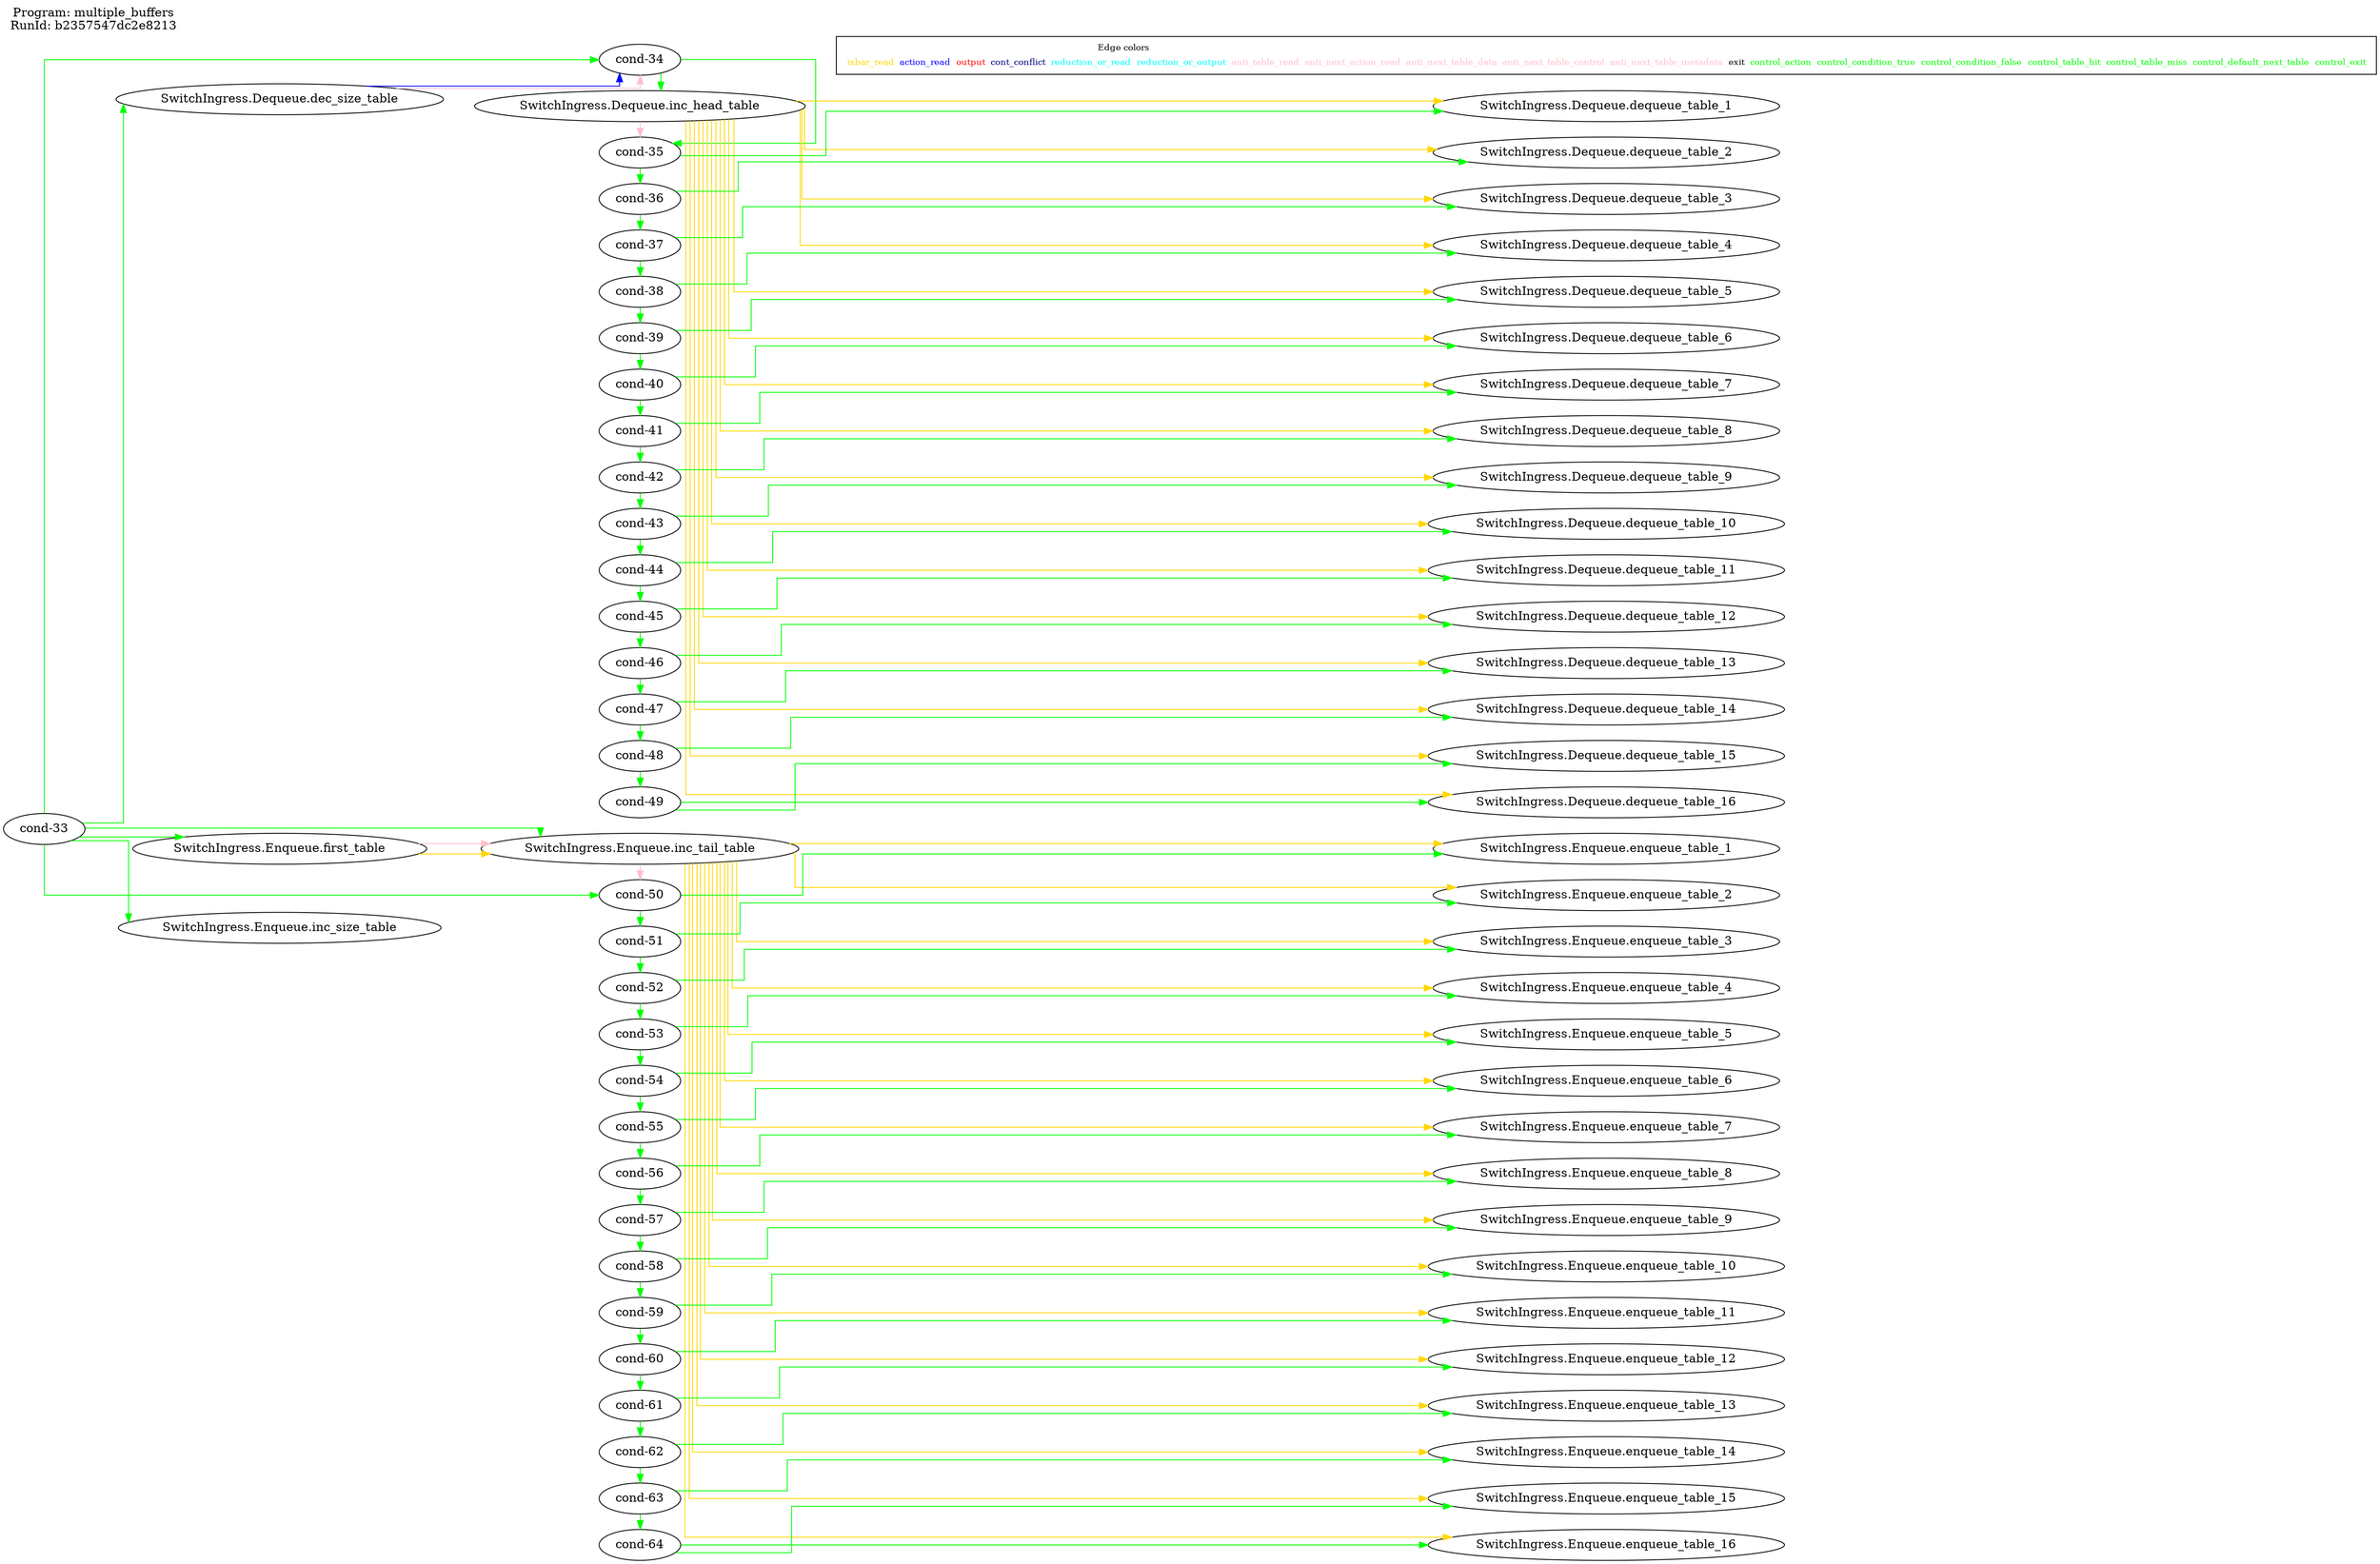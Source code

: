digraph table_deps {
  splines=ortho; rankdir=LR;
  label="Program: multiple_buffers
RunId: b2357547dc2e8213
";
  labelloc=t; labeljust=l;
  { "cond-33"; "SwitchIngress.Dequeue.dec_size_table"; "SwitchIngress.Enqueue.first_table"; "SwitchIngress.Enqueue.inc_size_table"; }
  { rank = same; "cond-34"; "SwitchIngress.Dequeue.inc_head_table"; "cond-35"; "cond-36"; "cond-37"; "cond-38"; "cond-39"; "cond-40"; "cond-41"; "cond-42"; "cond-43"; "cond-44"; "cond-45"; "cond-46"; "cond-47"; "cond-48"; "cond-49"; "SwitchIngress.Enqueue.inc_tail_table"; "cond-50"; "cond-51"; "cond-52"; "cond-53"; "cond-54"; "cond-55"; "cond-56"; "cond-57"; "cond-58"; "cond-59"; "cond-60"; "cond-61"; "cond-62"; "cond-63"; "cond-64"; }
  { rank = same; "SwitchIngress.Dequeue.dequeue_table_1"; "SwitchIngress.Dequeue.dequeue_table_2"; "SwitchIngress.Dequeue.dequeue_table_3"; "SwitchIngress.Dequeue.dequeue_table_4"; "SwitchIngress.Dequeue.dequeue_table_5"; "SwitchIngress.Dequeue.dequeue_table_6"; "SwitchIngress.Dequeue.dequeue_table_7"; "SwitchIngress.Dequeue.dequeue_table_8"; "SwitchIngress.Dequeue.dequeue_table_9"; "SwitchIngress.Dequeue.dequeue_table_10"; "SwitchIngress.Dequeue.dequeue_table_11"; "SwitchIngress.Dequeue.dequeue_table_12"; "SwitchIngress.Dequeue.dequeue_table_13"; "SwitchIngress.Dequeue.dequeue_table_14"; "SwitchIngress.Dequeue.dequeue_table_15"; "SwitchIngress.Dequeue.dequeue_table_16"; "SwitchIngress.Enqueue.enqueue_table_1"; "SwitchIngress.Enqueue.enqueue_table_2"; "SwitchIngress.Enqueue.enqueue_table_3"; "SwitchIngress.Enqueue.enqueue_table_4"; "SwitchIngress.Enqueue.enqueue_table_5"; "SwitchIngress.Enqueue.enqueue_table_6"; "SwitchIngress.Enqueue.enqueue_table_7"; "SwitchIngress.Enqueue.enqueue_table_8"; "SwitchIngress.Enqueue.enqueue_table_9"; "SwitchIngress.Enqueue.enqueue_table_10"; "SwitchIngress.Enqueue.enqueue_table_11"; "SwitchIngress.Enqueue.enqueue_table_12"; "SwitchIngress.Enqueue.enqueue_table_13"; "SwitchIngress.Enqueue.enqueue_table_14"; "SwitchIngress.Enqueue.enqueue_table_15"; "SwitchIngress.Enqueue.enqueue_table_16"; }
   "cond-33" -> "SwitchIngress.Dequeue.dec_size_table" [ label= "",color=green ];
   "cond-33" -> "cond-34" [ label= "",color=green ];
   "cond-34" -> "SwitchIngress.Dequeue.inc_head_table" [ label= "",color=green ];
   "cond-34" -> "cond-35" [ label= "",color=green ];
   "cond-35" -> "SwitchIngress.Dequeue.dequeue_table_1" [ label= "",color=green ];
   "cond-35" -> "cond-36" [ label= "",color=green ];
   "cond-36" -> "SwitchIngress.Dequeue.dequeue_table_2" [ label= "",color=green ];
   "cond-36" -> "cond-37" [ label= "",color=green ];
   "cond-37" -> "SwitchIngress.Dequeue.dequeue_table_3" [ label= "",color=green ];
   "cond-37" -> "cond-38" [ label= "",color=green ];
   "cond-38" -> "SwitchIngress.Dequeue.dequeue_table_4" [ label= "",color=green ];
   "cond-38" -> "cond-39" [ label= "",color=green ];
   "cond-39" -> "SwitchIngress.Dequeue.dequeue_table_5" [ label= "",color=green ];
   "cond-39" -> "cond-40" [ label= "",color=green ];
   "cond-40" -> "SwitchIngress.Dequeue.dequeue_table_6" [ label= "",color=green ];
   "cond-40" -> "cond-41" [ label= "",color=green ];
   "cond-41" -> "SwitchIngress.Dequeue.dequeue_table_7" [ label= "",color=green ];
   "cond-41" -> "cond-42" [ label= "",color=green ];
   "cond-42" -> "SwitchIngress.Dequeue.dequeue_table_8" [ label= "",color=green ];
   "cond-42" -> "cond-43" [ label= "",color=green ];
   "cond-43" -> "SwitchIngress.Dequeue.dequeue_table_9" [ label= "",color=green ];
   "cond-43" -> "cond-44" [ label= "",color=green ];
   "cond-44" -> "SwitchIngress.Dequeue.dequeue_table_10" [ label= "",color=green ];
   "cond-44" -> "cond-45" [ label= "",color=green ];
   "cond-45" -> "SwitchIngress.Dequeue.dequeue_table_11" [ label= "",color=green ];
   "cond-45" -> "cond-46" [ label= "",color=green ];
   "cond-46" -> "SwitchIngress.Dequeue.dequeue_table_12" [ label= "",color=green ];
   "cond-46" -> "cond-47" [ label= "",color=green ];
   "cond-47" -> "SwitchIngress.Dequeue.dequeue_table_13" [ label= "",color=green ];
   "cond-47" -> "cond-48" [ label= "",color=green ];
   "cond-48" -> "SwitchIngress.Dequeue.dequeue_table_14" [ label= "",color=green ];
   "cond-48" -> "cond-49" [ label= "",color=green ];
   "cond-49" -> "SwitchIngress.Dequeue.dequeue_table_15" [ label= "",color=green ];
   "cond-49" -> "SwitchIngress.Dequeue.dequeue_table_16" [ label= "",color=green ];
   "cond-33" -> "SwitchIngress.Enqueue.first_table" [ label= "",color=green ];
   "cond-33" -> "SwitchIngress.Enqueue.inc_tail_table" [ label= "",color=green ];
   "cond-33" -> "SwitchIngress.Enqueue.inc_size_table" [ label= "",color=green ];
   "cond-33" -> "cond-50" [ label= "",color=green ];
   "cond-50" -> "SwitchIngress.Enqueue.enqueue_table_1" [ label= "",color=green ];
   "cond-50" -> "cond-51" [ label= "",color=green ];
   "cond-51" -> "SwitchIngress.Enqueue.enqueue_table_2" [ label= "",color=green ];
   "cond-51" -> "cond-52" [ label= "",color=green ];
   "cond-52" -> "SwitchIngress.Enqueue.enqueue_table_3" [ label= "",color=green ];
   "cond-52" -> "cond-53" [ label= "",color=green ];
   "cond-53" -> "SwitchIngress.Enqueue.enqueue_table_4" [ label= "",color=green ];
   "cond-53" -> "cond-54" [ label= "",color=green ];
   "cond-54" -> "SwitchIngress.Enqueue.enqueue_table_5" [ label= "",color=green ];
   "cond-54" -> "cond-55" [ label= "",color=green ];
   "cond-55" -> "SwitchIngress.Enqueue.enqueue_table_6" [ label= "",color=green ];
   "cond-55" -> "cond-56" [ label= "",color=green ];
   "cond-56" -> "SwitchIngress.Enqueue.enqueue_table_7" [ label= "",color=green ];
   "cond-56" -> "cond-57" [ label= "",color=green ];
   "cond-57" -> "SwitchIngress.Enqueue.enqueue_table_8" [ label= "",color=green ];
   "cond-57" -> "cond-58" [ label= "",color=green ];
   "cond-58" -> "SwitchIngress.Enqueue.enqueue_table_9" [ label= "",color=green ];
   "cond-58" -> "cond-59" [ label= "",color=green ];
   "cond-59" -> "SwitchIngress.Enqueue.enqueue_table_10" [ label= "",color=green ];
   "cond-59" -> "cond-60" [ label= "",color=green ];
   "cond-60" -> "SwitchIngress.Enqueue.enqueue_table_11" [ label= "",color=green ];
   "cond-60" -> "cond-61" [ label= "",color=green ];
   "cond-61" -> "SwitchIngress.Enqueue.enqueue_table_12" [ label= "",color=green ];
   "cond-61" -> "cond-62" [ label= "",color=green ];
   "cond-62" -> "SwitchIngress.Enqueue.enqueue_table_13" [ label= "",color=green ];
   "cond-62" -> "cond-63" [ label= "",color=green ];
   "cond-63" -> "SwitchIngress.Enqueue.enqueue_table_14" [ label= "",color=green ];
   "cond-63" -> "cond-64" [ label= "",color=green ];
   "cond-64" -> "SwitchIngress.Enqueue.enqueue_table_15" [ label= "",color=green ];
   "cond-64" -> "SwitchIngress.Enqueue.enqueue_table_16" [ label= "",color=green ];
   "SwitchIngress.Dequeue.dec_size_table" -> "cond-34" [ label= "",color=blue ];
   "SwitchIngress.Dequeue.inc_head_table" -> "SwitchIngress.Dequeue.dequeue_table_1" [ label= "",color=gold ];
   "SwitchIngress.Dequeue.inc_head_table" -> "SwitchIngress.Dequeue.dequeue_table_2" [ label= "",color=gold ];
   "SwitchIngress.Dequeue.inc_head_table" -> "SwitchIngress.Dequeue.dequeue_table_3" [ label= "",color=gold ];
   "SwitchIngress.Dequeue.inc_head_table" -> "SwitchIngress.Dequeue.dequeue_table_4" [ label= "",color=gold ];
   "SwitchIngress.Dequeue.inc_head_table" -> "SwitchIngress.Dequeue.dequeue_table_5" [ label= "",color=gold ];
   "SwitchIngress.Dequeue.inc_head_table" -> "SwitchIngress.Dequeue.dequeue_table_6" [ label= "",color=gold ];
   "SwitchIngress.Dequeue.inc_head_table" -> "SwitchIngress.Dequeue.dequeue_table_7" [ label= "",color=gold ];
   "SwitchIngress.Dequeue.inc_head_table" -> "SwitchIngress.Dequeue.dequeue_table_8" [ label= "",color=gold ];
   "SwitchIngress.Dequeue.inc_head_table" -> "SwitchIngress.Dequeue.dequeue_table_9" [ label= "",color=gold ];
   "SwitchIngress.Dequeue.inc_head_table" -> "SwitchIngress.Dequeue.dequeue_table_10" [ label= "",color=gold ];
   "SwitchIngress.Dequeue.inc_head_table" -> "SwitchIngress.Dequeue.dequeue_table_11" [ label= "",color=gold ];
   "SwitchIngress.Dequeue.inc_head_table" -> "SwitchIngress.Dequeue.dequeue_table_12" [ label= "",color=gold ];
   "SwitchIngress.Dequeue.inc_head_table" -> "SwitchIngress.Dequeue.dequeue_table_13" [ label= "",color=gold ];
   "SwitchIngress.Dequeue.inc_head_table" -> "SwitchIngress.Dequeue.dequeue_table_14" [ label= "",color=gold ];
   "SwitchIngress.Dequeue.inc_head_table" -> "SwitchIngress.Dequeue.dequeue_table_15" [ label= "",color=gold ];
   "SwitchIngress.Dequeue.inc_head_table" -> "SwitchIngress.Dequeue.dequeue_table_16" [ label= "",color=gold ];
   "SwitchIngress.Enqueue.first_table" -> "SwitchIngress.Enqueue.inc_tail_table" [ label= "",color=gold ];
   "SwitchIngress.Enqueue.inc_tail_table" -> "SwitchIngress.Enqueue.enqueue_table_1" [ label= "",color=gold ];
   "SwitchIngress.Enqueue.inc_tail_table" -> "SwitchIngress.Enqueue.enqueue_table_2" [ label= "",color=gold ];
   "SwitchIngress.Enqueue.inc_tail_table" -> "SwitchIngress.Enqueue.enqueue_table_3" [ label= "",color=gold ];
   "SwitchIngress.Enqueue.inc_tail_table" -> "SwitchIngress.Enqueue.enqueue_table_4" [ label= "",color=gold ];
   "SwitchIngress.Enqueue.inc_tail_table" -> "SwitchIngress.Enqueue.enqueue_table_5" [ label= "",color=gold ];
   "SwitchIngress.Enqueue.inc_tail_table" -> "SwitchIngress.Enqueue.enqueue_table_6" [ label= "",color=gold ];
   "SwitchIngress.Enqueue.inc_tail_table" -> "SwitchIngress.Enqueue.enqueue_table_7" [ label= "",color=gold ];
   "SwitchIngress.Enqueue.inc_tail_table" -> "SwitchIngress.Enqueue.enqueue_table_8" [ label= "",color=gold ];
   "SwitchIngress.Enqueue.inc_tail_table" -> "SwitchIngress.Enqueue.enqueue_table_9" [ label= "",color=gold ];
   "SwitchIngress.Enqueue.inc_tail_table" -> "SwitchIngress.Enqueue.enqueue_table_10" [ label= "",color=gold ];
   "SwitchIngress.Enqueue.inc_tail_table" -> "SwitchIngress.Enqueue.enqueue_table_11" [ label= "",color=gold ];
   "SwitchIngress.Enqueue.inc_tail_table" -> "SwitchIngress.Enqueue.enqueue_table_12" [ label= "",color=gold ];
   "SwitchIngress.Enqueue.inc_tail_table" -> "SwitchIngress.Enqueue.enqueue_table_13" [ label= "",color=gold ];
   "SwitchIngress.Enqueue.inc_tail_table" -> "SwitchIngress.Enqueue.enqueue_table_14" [ label= "",color=gold ];
   "SwitchIngress.Enqueue.inc_tail_table" -> "SwitchIngress.Enqueue.enqueue_table_15" [ label= "",color=gold ];
   "SwitchIngress.Enqueue.inc_tail_table" -> "SwitchIngress.Enqueue.enqueue_table_16" [ label= "",color=gold ];
   "SwitchIngress.Enqueue.inc_tail_table" -> "cond-50" [ label= "",color=pink ];
   "SwitchIngress.Dequeue.dec_size_table" -> "cond-34" [ label= "",color=pink ];
   "SwitchIngress.Dequeue.inc_head_table" -> "cond-35" [ label= "",color=pink ];
   "SwitchIngress.Enqueue.first_table" -> "SwitchIngress.Enqueue.inc_tail_table" [ label= "",color=pink ];
  { rank=max;
    subgraph cluster_legend { node [ shape=record; fontsize=10];
      empty [label=<<table border="0" cellborder="0"><tr><td colspan="8">Edge colors</td></tr><tr><td><font color="gold">ixbar_read</font></td><td><font color="blue">action_read</font></td><td><font color="red">output</font></td><td><font color="navy">cont_conflict</font></td><td><font color="cyan">reduction_or_read</font></td><td><font color="cyan">reduction_or_output</font></td><td><font color="pink">anti_table_read</font></td><td><font color="pink">anti_next_action_read</font></td><td><font color="pink">anti_next_table_data</font></td><td><font color="pink">anti_next_table_control</font></td><td><font color="pink">anti_next_table_metadata</font></td><td><font color="black">exit</font></td><td><font color="green">control_action</font></td><td><font color="green">control_condition_true</font></td><td><font color="green">control_condition_false</font></td><td><font color="green">control_table_hit</font></td><td><font color="green">control_table_miss</font></td><td><font color="green">control_default_next_table</font></td><td><font color="green">control_exit</font></td></tr></table>>;]
    }
  }
}

